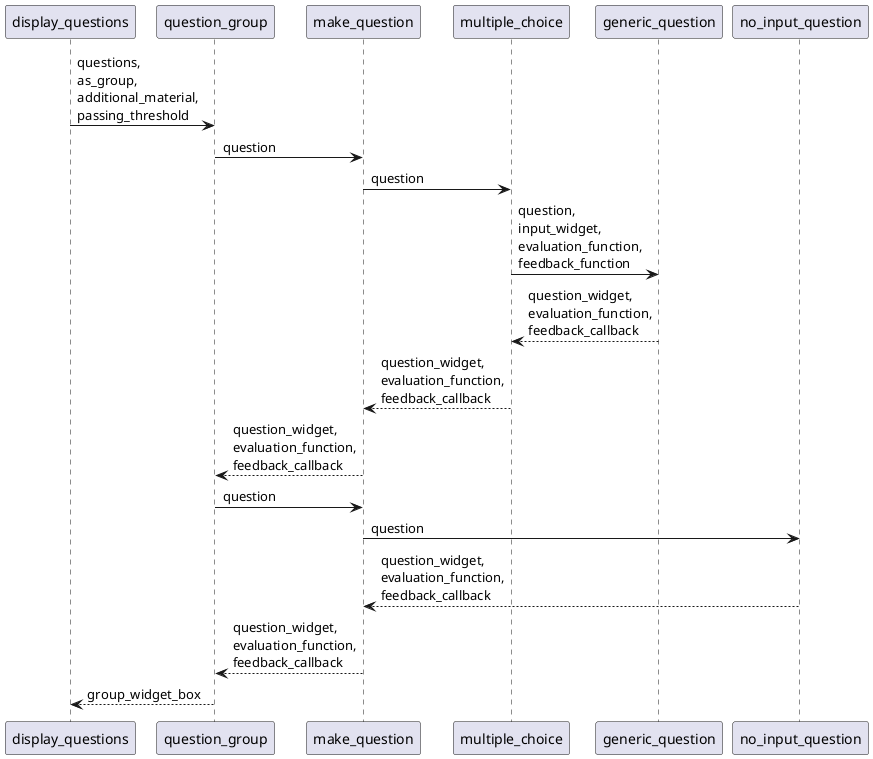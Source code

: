 @startuml
participant display_questions
participant question_group
participant make_question
participant multiple_choice
participant generic_question
participant no_input_question

display_questions -> question_group : questions,\nas_group,\nadditional_material,\npassing_threshold

' Multiple choice
question_group -> make_question : question
make_question -> multiple_choice : question
multiple_choice -> generic_question : question,\ninput_widget,\nevaluation_function,\nfeedback_function
generic_question --> multiple_choice : question_widget,\nevaluation_function,\nfeedback_callback
multiple_choice --> make_question : question_widget,\nevaluation_function,\nfeedback_callback
make_question --> question_group : question_widget,\nevaluation_function,\nfeedback_callback

' TEXT
question_group -> make_question : question
make_question -> no_input_question : question
no_input_question --> make_question : question_widget,\nevaluation_function,\nfeedback_callback
make_question --> question_group : question_widget,\nevaluation_function,\nfeedback_callback

question_group --> display_questions : group_widget_box

@enduml
